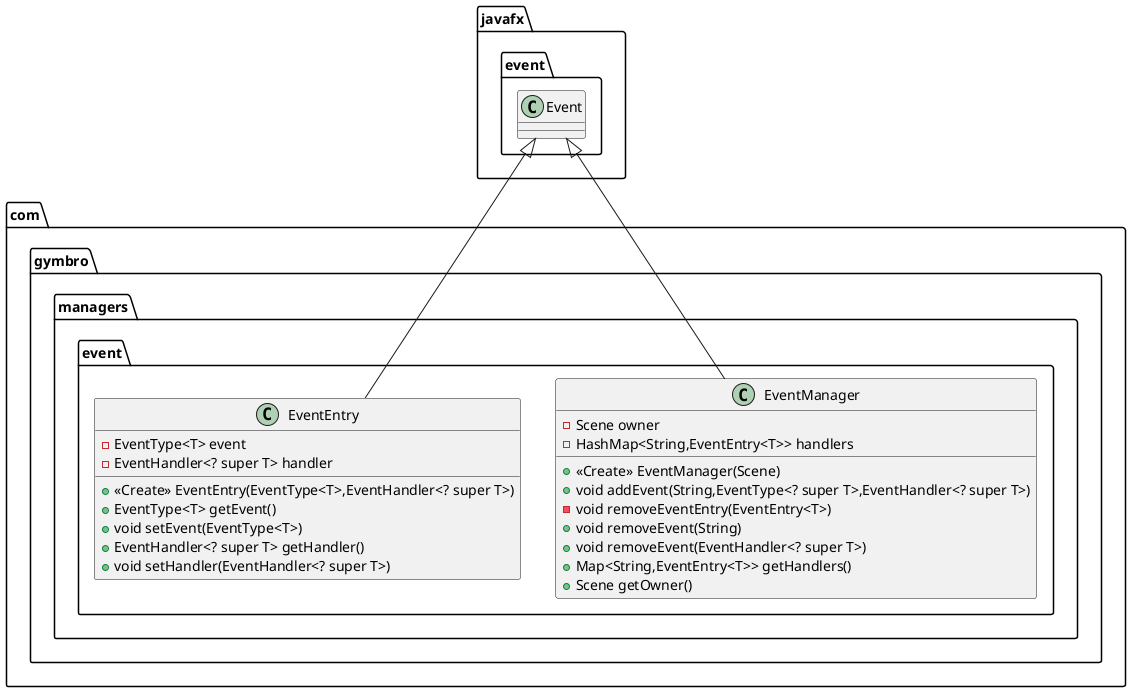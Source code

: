 @startuml
class com.gymbro.managers.event.EventManager {
- Scene owner
- HashMap<String,EventEntry<T>> handlers
+ <<Create>> EventManager(Scene)
+ void addEvent(String,EventType<? super T>,EventHandler<? super T>)
- void removeEventEntry(EventEntry<T>)
+ void removeEvent(String)
+ void removeEvent(EventHandler<? super T>)
+ Map<String,EventEntry<T>> getHandlers()
+ Scene getOwner()
}
class com.gymbro.managers.event.EventEntry {
- EventType<T> event
- EventHandler<? super T> handler
+ <<Create>> EventEntry(EventType<T>,EventHandler<? super T>)
+ EventType<T> getEvent()
+ void setEvent(EventType<T>)
+ EventHandler<? super T> getHandler()
+ void setHandler(EventHandler<? super T>)
}

javafx.event.Event <|-- com.gymbro.managers.event.EventManager
javafx.event.Event <|-- com.gymbro.managers.event.EventEntry

@enduml
